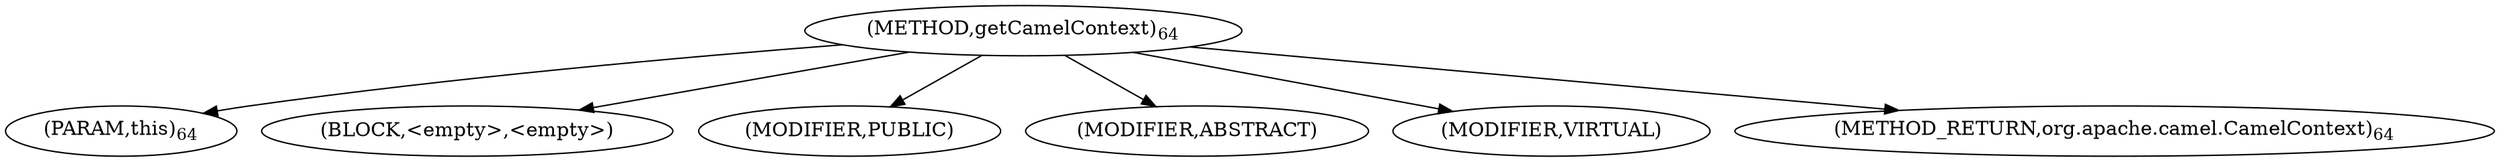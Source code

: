 digraph "getCamelContext" {  
"46" [label = <(METHOD,getCamelContext)<SUB>64</SUB>> ]
"47" [label = <(PARAM,this)<SUB>64</SUB>> ]
"48" [label = <(BLOCK,&lt;empty&gt;,&lt;empty&gt;)> ]
"49" [label = <(MODIFIER,PUBLIC)> ]
"50" [label = <(MODIFIER,ABSTRACT)> ]
"51" [label = <(MODIFIER,VIRTUAL)> ]
"52" [label = <(METHOD_RETURN,org.apache.camel.CamelContext)<SUB>64</SUB>> ]
  "46" -> "47" 
  "46" -> "48" 
  "46" -> "49" 
  "46" -> "50" 
  "46" -> "51" 
  "46" -> "52" 
}
